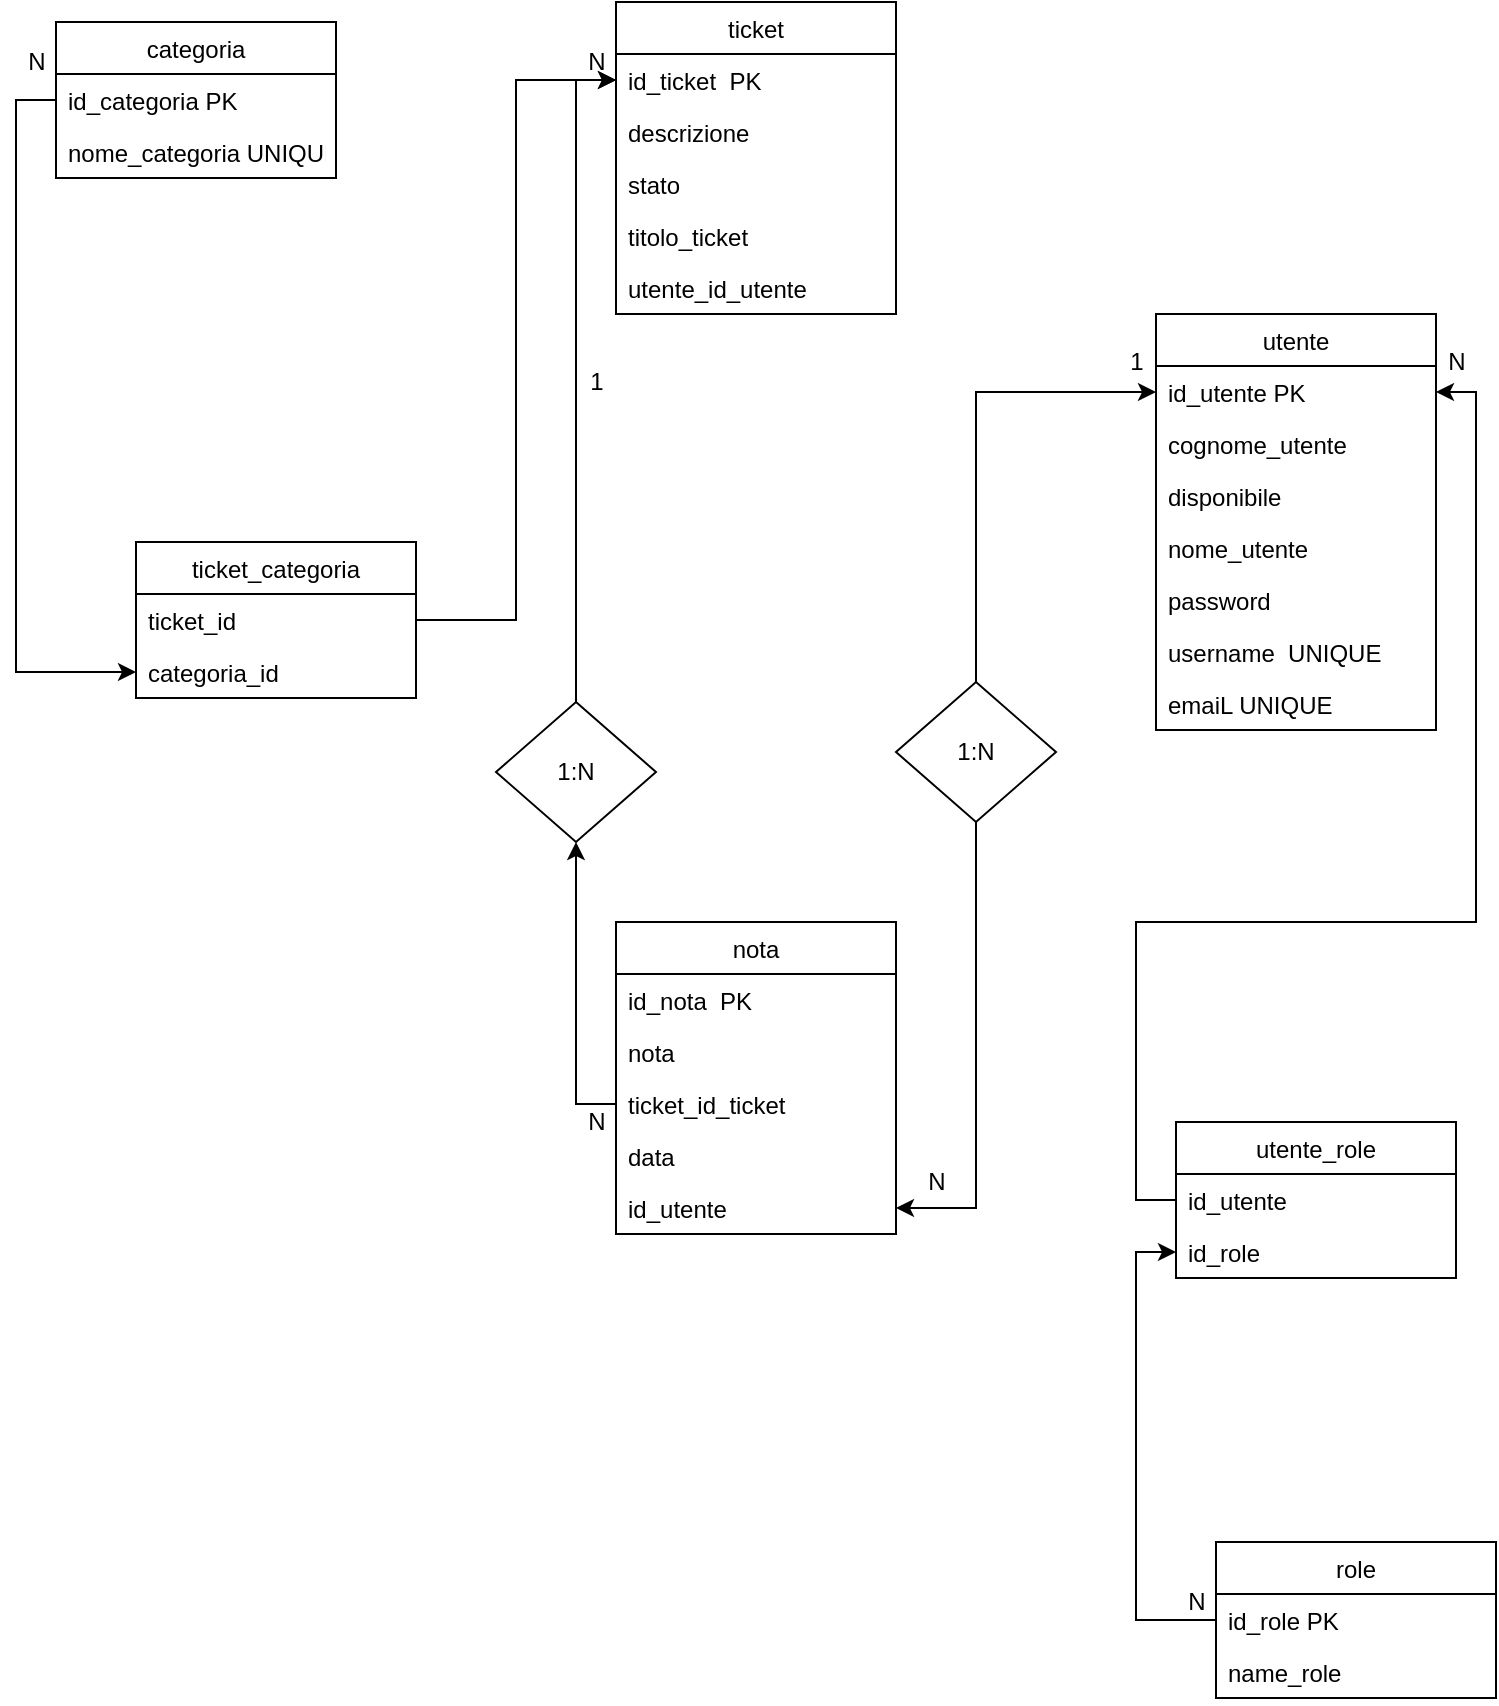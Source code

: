 <mxfile version="15.7.3" type="device"><diagram name="Pagina-1" id="9tT5-GXOdx90OaN831rl"><mxGraphModel dx="1422" dy="857" grid="1" gridSize="10" guides="1" tooltips="1" connect="1" arrows="1" fold="1" page="1" pageScale="1" pageWidth="827" pageHeight="1169" math="0" shadow="0"><root><mxCell id="0"/><mxCell id="1" parent="0"/><mxCell id="SIt-jA--jv6p8qUgXUf--1" value="categoria" style="swimlane;fontStyle=0;childLayout=stackLayout;horizontal=1;startSize=26;fillColor=none;horizontalStack=0;resizeParent=1;resizeParentMax=0;resizeLast=0;collapsible=1;marginBottom=0;" vertex="1" parent="1"><mxGeometry x="30" y="70" width="140" height="78" as="geometry"/></mxCell><mxCell id="SIt-jA--jv6p8qUgXUf--2" value="id_categoria PK" style="text;strokeColor=none;fillColor=none;align=left;verticalAlign=top;spacingLeft=4;spacingRight=4;overflow=hidden;rotatable=0;points=[[0,0.5],[1,0.5]];portConstraint=eastwest;" vertex="1" parent="SIt-jA--jv6p8qUgXUf--1"><mxGeometry y="26" width="140" height="26" as="geometry"/></mxCell><mxCell id="SIt-jA--jv6p8qUgXUf--3" value="nome_categoria UNIQUE" style="text;strokeColor=none;fillColor=none;align=left;verticalAlign=top;spacingLeft=4;spacingRight=4;overflow=hidden;rotatable=0;points=[[0,0.5],[1,0.5]];portConstraint=eastwest;" vertex="1" parent="SIt-jA--jv6p8qUgXUf--1"><mxGeometry y="52" width="140" height="26" as="geometry"/></mxCell><mxCell id="SIt-jA--jv6p8qUgXUf--5" value="ticket_categoria" style="swimlane;fontStyle=0;childLayout=stackLayout;horizontal=1;startSize=26;fillColor=none;horizontalStack=0;resizeParent=1;resizeParentMax=0;resizeLast=0;collapsible=1;marginBottom=0;" vertex="1" parent="1"><mxGeometry x="70" y="330" width="140" height="78" as="geometry"/></mxCell><mxCell id="SIt-jA--jv6p8qUgXUf--6" value="ticket_id" style="text;strokeColor=none;fillColor=none;align=left;verticalAlign=top;spacingLeft=4;spacingRight=4;overflow=hidden;rotatable=0;points=[[0,0.5],[1,0.5]];portConstraint=eastwest;" vertex="1" parent="SIt-jA--jv6p8qUgXUf--5"><mxGeometry y="26" width="140" height="26" as="geometry"/></mxCell><mxCell id="SIt-jA--jv6p8qUgXUf--7" value="categoria_id&#10;" style="text;strokeColor=none;fillColor=none;align=left;verticalAlign=top;spacingLeft=4;spacingRight=4;overflow=hidden;rotatable=0;points=[[0,0.5],[1,0.5]];portConstraint=eastwest;" vertex="1" parent="SIt-jA--jv6p8qUgXUf--5"><mxGeometry y="52" width="140" height="26" as="geometry"/></mxCell><mxCell id="SIt-jA--jv6p8qUgXUf--8" value="ticket" style="swimlane;fontStyle=0;childLayout=stackLayout;horizontal=1;startSize=26;fillColor=none;horizontalStack=0;resizeParent=1;resizeParentMax=0;resizeLast=0;collapsible=1;marginBottom=0;" vertex="1" parent="1"><mxGeometry x="310" y="60" width="140" height="156" as="geometry"/></mxCell><mxCell id="SIt-jA--jv6p8qUgXUf--9" value="id_ticket  PK" style="text;strokeColor=none;fillColor=none;align=left;verticalAlign=top;spacingLeft=4;spacingRight=4;overflow=hidden;rotatable=0;points=[[0,0.5],[1,0.5]];portConstraint=eastwest;" vertex="1" parent="SIt-jA--jv6p8qUgXUf--8"><mxGeometry y="26" width="140" height="26" as="geometry"/></mxCell><mxCell id="SIt-jA--jv6p8qUgXUf--10" value="descrizione&#10;" style="text;strokeColor=none;fillColor=none;align=left;verticalAlign=top;spacingLeft=4;spacingRight=4;overflow=hidden;rotatable=0;points=[[0,0.5],[1,0.5]];portConstraint=eastwest;" vertex="1" parent="SIt-jA--jv6p8qUgXUf--8"><mxGeometry y="52" width="140" height="26" as="geometry"/></mxCell><mxCell id="SIt-jA--jv6p8qUgXUf--11" value="stato" style="text;strokeColor=none;fillColor=none;align=left;verticalAlign=top;spacingLeft=4;spacingRight=4;overflow=hidden;rotatable=0;points=[[0,0.5],[1,0.5]];portConstraint=eastwest;" vertex="1" parent="SIt-jA--jv6p8qUgXUf--8"><mxGeometry y="78" width="140" height="26" as="geometry"/></mxCell><mxCell id="SIt-jA--jv6p8qUgXUf--16" value="titolo_ticket" style="text;strokeColor=none;fillColor=none;align=left;verticalAlign=top;spacingLeft=4;spacingRight=4;overflow=hidden;rotatable=0;points=[[0,0.5],[1,0.5]];portConstraint=eastwest;" vertex="1" parent="SIt-jA--jv6p8qUgXUf--8"><mxGeometry y="104" width="140" height="26" as="geometry"/></mxCell><mxCell id="SIt-jA--jv6p8qUgXUf--17" value="utente_id_utente" style="text;strokeColor=none;fillColor=none;align=left;verticalAlign=top;spacingLeft=4;spacingRight=4;overflow=hidden;rotatable=0;points=[[0,0.5],[1,0.5]];portConstraint=eastwest;" vertex="1" parent="SIt-jA--jv6p8qUgXUf--8"><mxGeometry y="130" width="140" height="26" as="geometry"/></mxCell><mxCell id="SIt-jA--jv6p8qUgXUf--20" style="edgeStyle=orthogonalEdgeStyle;rounded=0;orthogonalLoop=1;jettySize=auto;html=1;exitX=0;exitY=0.5;exitDx=0;exitDy=0;entryX=0;entryY=0.5;entryDx=0;entryDy=0;" edge="1" parent="1" source="SIt-jA--jv6p8qUgXUf--2" target="SIt-jA--jv6p8qUgXUf--7"><mxGeometry relative="1" as="geometry"/></mxCell><mxCell id="SIt-jA--jv6p8qUgXUf--21" style="edgeStyle=orthogonalEdgeStyle;rounded=0;orthogonalLoop=1;jettySize=auto;html=1;exitX=1;exitY=0.5;exitDx=0;exitDy=0;entryX=0;entryY=0.5;entryDx=0;entryDy=0;" edge="1" parent="1" source="SIt-jA--jv6p8qUgXUf--6" target="SIt-jA--jv6p8qUgXUf--9"><mxGeometry relative="1" as="geometry"/></mxCell><mxCell id="SIt-jA--jv6p8qUgXUf--22" value="nota" style="swimlane;fontStyle=0;childLayout=stackLayout;horizontal=1;startSize=26;fillColor=none;horizontalStack=0;resizeParent=1;resizeParentMax=0;resizeLast=0;collapsible=1;marginBottom=0;" vertex="1" parent="1"><mxGeometry x="310" y="520" width="140" height="156" as="geometry"/></mxCell><mxCell id="SIt-jA--jv6p8qUgXUf--23" value="id_nota  PK" style="text;strokeColor=none;fillColor=none;align=left;verticalAlign=top;spacingLeft=4;spacingRight=4;overflow=hidden;rotatable=0;points=[[0,0.5],[1,0.5]];portConstraint=eastwest;" vertex="1" parent="SIt-jA--jv6p8qUgXUf--22"><mxGeometry y="26" width="140" height="26" as="geometry"/></mxCell><mxCell id="SIt-jA--jv6p8qUgXUf--24" value="nota&#10;" style="text;strokeColor=none;fillColor=none;align=left;verticalAlign=top;spacingLeft=4;spacingRight=4;overflow=hidden;rotatable=0;points=[[0,0.5],[1,0.5]];portConstraint=eastwest;" vertex="1" parent="SIt-jA--jv6p8qUgXUf--22"><mxGeometry y="52" width="140" height="26" as="geometry"/></mxCell><mxCell id="SIt-jA--jv6p8qUgXUf--25" value="ticket_id_ticket" style="text;strokeColor=none;fillColor=none;align=left;verticalAlign=top;spacingLeft=4;spacingRight=4;overflow=hidden;rotatable=0;points=[[0,0.5],[1,0.5]];portConstraint=eastwest;" vertex="1" parent="SIt-jA--jv6p8qUgXUf--22"><mxGeometry y="78" width="140" height="26" as="geometry"/></mxCell><mxCell id="SIt-jA--jv6p8qUgXUf--26" value="data" style="text;strokeColor=none;fillColor=none;align=left;verticalAlign=top;spacingLeft=4;spacingRight=4;overflow=hidden;rotatable=0;points=[[0,0.5],[1,0.5]];portConstraint=eastwest;" vertex="1" parent="SIt-jA--jv6p8qUgXUf--22"><mxGeometry y="104" width="140" height="26" as="geometry"/></mxCell><mxCell id="SIt-jA--jv6p8qUgXUf--27" value="id_utente&#10;" style="text;strokeColor=none;fillColor=none;align=left;verticalAlign=top;spacingLeft=4;spacingRight=4;overflow=hidden;rotatable=0;points=[[0,0.5],[1,0.5]];portConstraint=eastwest;" vertex="1" parent="SIt-jA--jv6p8qUgXUf--22"><mxGeometry y="130" width="140" height="26" as="geometry"/></mxCell><mxCell id="SIt-jA--jv6p8qUgXUf--30" value="utente" style="swimlane;fontStyle=0;childLayout=stackLayout;horizontal=1;startSize=26;fillColor=none;horizontalStack=0;resizeParent=1;resizeParentMax=0;resizeLast=0;collapsible=1;marginBottom=0;" vertex="1" parent="1"><mxGeometry x="580" y="216" width="140" height="208" as="geometry"/></mxCell><mxCell id="SIt-jA--jv6p8qUgXUf--31" value="id_utente PK" style="text;strokeColor=none;fillColor=none;align=left;verticalAlign=top;spacingLeft=4;spacingRight=4;overflow=hidden;rotatable=0;points=[[0,0.5],[1,0.5]];portConstraint=eastwest;" vertex="1" parent="SIt-jA--jv6p8qUgXUf--30"><mxGeometry y="26" width="140" height="26" as="geometry"/></mxCell><mxCell id="SIt-jA--jv6p8qUgXUf--32" value="cognome_utente" style="text;strokeColor=none;fillColor=none;align=left;verticalAlign=top;spacingLeft=4;spacingRight=4;overflow=hidden;rotatable=0;points=[[0,0.5],[1,0.5]];portConstraint=eastwest;" vertex="1" parent="SIt-jA--jv6p8qUgXUf--30"><mxGeometry y="52" width="140" height="26" as="geometry"/></mxCell><mxCell id="SIt-jA--jv6p8qUgXUf--33" value="disponibile" style="text;strokeColor=none;fillColor=none;align=left;verticalAlign=top;spacingLeft=4;spacingRight=4;overflow=hidden;rotatable=0;points=[[0,0.5],[1,0.5]];portConstraint=eastwest;" vertex="1" parent="SIt-jA--jv6p8qUgXUf--30"><mxGeometry y="78" width="140" height="26" as="geometry"/></mxCell><mxCell id="SIt-jA--jv6p8qUgXUf--34" value="nome_utente" style="text;strokeColor=none;fillColor=none;align=left;verticalAlign=top;spacingLeft=4;spacingRight=4;overflow=hidden;rotatable=0;points=[[0,0.5],[1,0.5]];portConstraint=eastwest;" vertex="1" parent="SIt-jA--jv6p8qUgXUf--30"><mxGeometry y="104" width="140" height="26" as="geometry"/></mxCell><mxCell id="SIt-jA--jv6p8qUgXUf--35" value="password" style="text;strokeColor=none;fillColor=none;align=left;verticalAlign=top;spacingLeft=4;spacingRight=4;overflow=hidden;rotatable=0;points=[[0,0.5],[1,0.5]];portConstraint=eastwest;" vertex="1" parent="SIt-jA--jv6p8qUgXUf--30"><mxGeometry y="130" width="140" height="26" as="geometry"/></mxCell><mxCell id="SIt-jA--jv6p8qUgXUf--36" value="username  UNIQUE" style="text;strokeColor=none;fillColor=none;align=left;verticalAlign=top;spacingLeft=4;spacingRight=4;overflow=hidden;rotatable=0;points=[[0,0.5],[1,0.5]];portConstraint=eastwest;" vertex="1" parent="SIt-jA--jv6p8qUgXUf--30"><mxGeometry y="156" width="140" height="26" as="geometry"/></mxCell><mxCell id="SIt-jA--jv6p8qUgXUf--37" value="emaiL UNIQUE" style="text;strokeColor=none;fillColor=none;align=left;verticalAlign=top;spacingLeft=4;spacingRight=4;overflow=hidden;rotatable=0;points=[[0,0.5],[1,0.5]];portConstraint=eastwest;" vertex="1" parent="SIt-jA--jv6p8qUgXUf--30"><mxGeometry y="182" width="140" height="26" as="geometry"/></mxCell><mxCell id="SIt-jA--jv6p8qUgXUf--39" value="1" style="text;html=1;align=center;verticalAlign=middle;resizable=0;points=[];autosize=1;strokeColor=none;fillColor=none;" vertex="1" parent="1"><mxGeometry x="290" y="240" width="20" height="20" as="geometry"/></mxCell><mxCell id="SIt-jA--jv6p8qUgXUf--40" value="N" style="text;html=1;align=center;verticalAlign=middle;resizable=0;points=[];autosize=1;strokeColor=none;fillColor=none;" vertex="1" parent="1"><mxGeometry x="290" y="610" width="20" height="20" as="geometry"/></mxCell><mxCell id="SIt-jA--jv6p8qUgXUf--41" value="1" style="text;html=1;align=center;verticalAlign=middle;resizable=0;points=[];autosize=1;strokeColor=none;fillColor=none;" vertex="1" parent="1"><mxGeometry x="560" y="230" width="20" height="20" as="geometry"/></mxCell><mxCell id="SIt-jA--jv6p8qUgXUf--49" style="edgeStyle=orthogonalEdgeStyle;rounded=0;orthogonalLoop=1;jettySize=auto;html=1;exitX=0.5;exitY=0;exitDx=0;exitDy=0;entryX=0;entryY=0.5;entryDx=0;entryDy=0;" edge="1" parent="1" source="SIt-jA--jv6p8qUgXUf--43" target="SIt-jA--jv6p8qUgXUf--9"><mxGeometry relative="1" as="geometry"/></mxCell><mxCell id="SIt-jA--jv6p8qUgXUf--43" value="1:N" style="rhombus;whiteSpace=wrap;html=1;" vertex="1" parent="1"><mxGeometry x="250" y="410" width="80" height="70" as="geometry"/></mxCell><mxCell id="SIt-jA--jv6p8qUgXUf--44" style="edgeStyle=orthogonalEdgeStyle;rounded=0;orthogonalLoop=1;jettySize=auto;html=1;exitX=0;exitY=0.5;exitDx=0;exitDy=0;" edge="1" parent="1" source="SIt-jA--jv6p8qUgXUf--25" target="SIt-jA--jv6p8qUgXUf--43"><mxGeometry relative="1" as="geometry"/></mxCell><mxCell id="SIt-jA--jv6p8qUgXUf--51" style="edgeStyle=orthogonalEdgeStyle;rounded=0;orthogonalLoop=1;jettySize=auto;html=1;exitX=0.5;exitY=0;exitDx=0;exitDy=0;" edge="1" parent="1" source="SIt-jA--jv6p8qUgXUf--50" target="SIt-jA--jv6p8qUgXUf--31"><mxGeometry relative="1" as="geometry"/></mxCell><mxCell id="SIt-jA--jv6p8qUgXUf--52" style="edgeStyle=orthogonalEdgeStyle;rounded=0;orthogonalLoop=1;jettySize=auto;html=1;exitX=0.5;exitY=1;exitDx=0;exitDy=0;" edge="1" parent="1" source="SIt-jA--jv6p8qUgXUf--50" target="SIt-jA--jv6p8qUgXUf--27"><mxGeometry relative="1" as="geometry"/></mxCell><mxCell id="SIt-jA--jv6p8qUgXUf--50" value="1:N" style="rhombus;whiteSpace=wrap;html=1;" vertex="1" parent="1"><mxGeometry x="450" y="400" width="80" height="70" as="geometry"/></mxCell><mxCell id="SIt-jA--jv6p8qUgXUf--53" value="N" style="text;html=1;align=center;verticalAlign=middle;resizable=0;points=[];autosize=1;strokeColor=none;fillColor=none;" vertex="1" parent="1"><mxGeometry x="460" y="640" width="20" height="20" as="geometry"/></mxCell><mxCell id="SIt-jA--jv6p8qUgXUf--55" value="utente_role" style="swimlane;fontStyle=0;childLayout=stackLayout;horizontal=1;startSize=26;fillColor=none;horizontalStack=0;resizeParent=1;resizeParentMax=0;resizeLast=0;collapsible=1;marginBottom=0;" vertex="1" parent="1"><mxGeometry x="590" y="620" width="140" height="78" as="geometry"/></mxCell><mxCell id="SIt-jA--jv6p8qUgXUf--56" value="id_utente" style="text;strokeColor=none;fillColor=none;align=left;verticalAlign=top;spacingLeft=4;spacingRight=4;overflow=hidden;rotatable=0;points=[[0,0.5],[1,0.5]];portConstraint=eastwest;" vertex="1" parent="SIt-jA--jv6p8qUgXUf--55"><mxGeometry y="26" width="140" height="26" as="geometry"/></mxCell><mxCell id="SIt-jA--jv6p8qUgXUf--57" value="id_role" style="text;strokeColor=none;fillColor=none;align=left;verticalAlign=top;spacingLeft=4;spacingRight=4;overflow=hidden;rotatable=0;points=[[0,0.5],[1,0.5]];portConstraint=eastwest;" vertex="1" parent="SIt-jA--jv6p8qUgXUf--55"><mxGeometry y="52" width="140" height="26" as="geometry"/></mxCell><mxCell id="SIt-jA--jv6p8qUgXUf--58" style="edgeStyle=orthogonalEdgeStyle;rounded=0;orthogonalLoop=1;jettySize=auto;html=1;exitX=0;exitY=0.5;exitDx=0;exitDy=0;entryX=1;entryY=0.5;entryDx=0;entryDy=0;" edge="1" parent="1" source="SIt-jA--jv6p8qUgXUf--56" target="SIt-jA--jv6p8qUgXUf--31"><mxGeometry relative="1" as="geometry"><Array as="points"><mxPoint x="570" y="659"/><mxPoint x="570" y="520"/><mxPoint x="740" y="520"/><mxPoint x="740" y="255"/></Array></mxGeometry></mxCell><mxCell id="SIt-jA--jv6p8qUgXUf--59" value="role" style="swimlane;fontStyle=0;childLayout=stackLayout;horizontal=1;startSize=26;fillColor=none;horizontalStack=0;resizeParent=1;resizeParentMax=0;resizeLast=0;collapsible=1;marginBottom=0;" vertex="1" parent="1"><mxGeometry x="610" y="830" width="140" height="78" as="geometry"/></mxCell><mxCell id="SIt-jA--jv6p8qUgXUf--60" value="id_role PK" style="text;strokeColor=none;fillColor=none;align=left;verticalAlign=top;spacingLeft=4;spacingRight=4;overflow=hidden;rotatable=0;points=[[0,0.5],[1,0.5]];portConstraint=eastwest;" vertex="1" parent="SIt-jA--jv6p8qUgXUf--59"><mxGeometry y="26" width="140" height="26" as="geometry"/></mxCell><mxCell id="SIt-jA--jv6p8qUgXUf--61" value="name_role" style="text;strokeColor=none;fillColor=none;align=left;verticalAlign=top;spacingLeft=4;spacingRight=4;overflow=hidden;rotatable=0;points=[[0,0.5],[1,0.5]];portConstraint=eastwest;" vertex="1" parent="SIt-jA--jv6p8qUgXUf--59"><mxGeometry y="52" width="140" height="26" as="geometry"/></mxCell><mxCell id="SIt-jA--jv6p8qUgXUf--62" style="edgeStyle=orthogonalEdgeStyle;rounded=0;orthogonalLoop=1;jettySize=auto;html=1;exitX=0;exitY=0.5;exitDx=0;exitDy=0;entryX=0;entryY=0.5;entryDx=0;entryDy=0;" edge="1" parent="1" source="SIt-jA--jv6p8qUgXUf--60" target="SIt-jA--jv6p8qUgXUf--57"><mxGeometry relative="1" as="geometry"/></mxCell><mxCell id="SIt-jA--jv6p8qUgXUf--63" value="N" style="text;html=1;align=center;verticalAlign=middle;resizable=0;points=[];autosize=1;strokeColor=none;fillColor=none;" vertex="1" parent="1"><mxGeometry x="590" y="850" width="20" height="20" as="geometry"/></mxCell><mxCell id="SIt-jA--jv6p8qUgXUf--64" value="N" style="text;html=1;align=center;verticalAlign=middle;resizable=0;points=[];autosize=1;strokeColor=none;fillColor=none;" vertex="1" parent="1"><mxGeometry x="720" y="230" width="20" height="20" as="geometry"/></mxCell><mxCell id="SIt-jA--jv6p8qUgXUf--65" value="N" style="text;html=1;align=center;verticalAlign=middle;resizable=0;points=[];autosize=1;strokeColor=none;fillColor=none;" vertex="1" parent="1"><mxGeometry x="10" y="80" width="20" height="20" as="geometry"/></mxCell><mxCell id="SIt-jA--jv6p8qUgXUf--66" value="N" style="text;html=1;align=center;verticalAlign=middle;resizable=0;points=[];autosize=1;strokeColor=none;fillColor=none;" vertex="1" parent="1"><mxGeometry x="290" y="80" width="20" height="20" as="geometry"/></mxCell></root></mxGraphModel></diagram></mxfile>